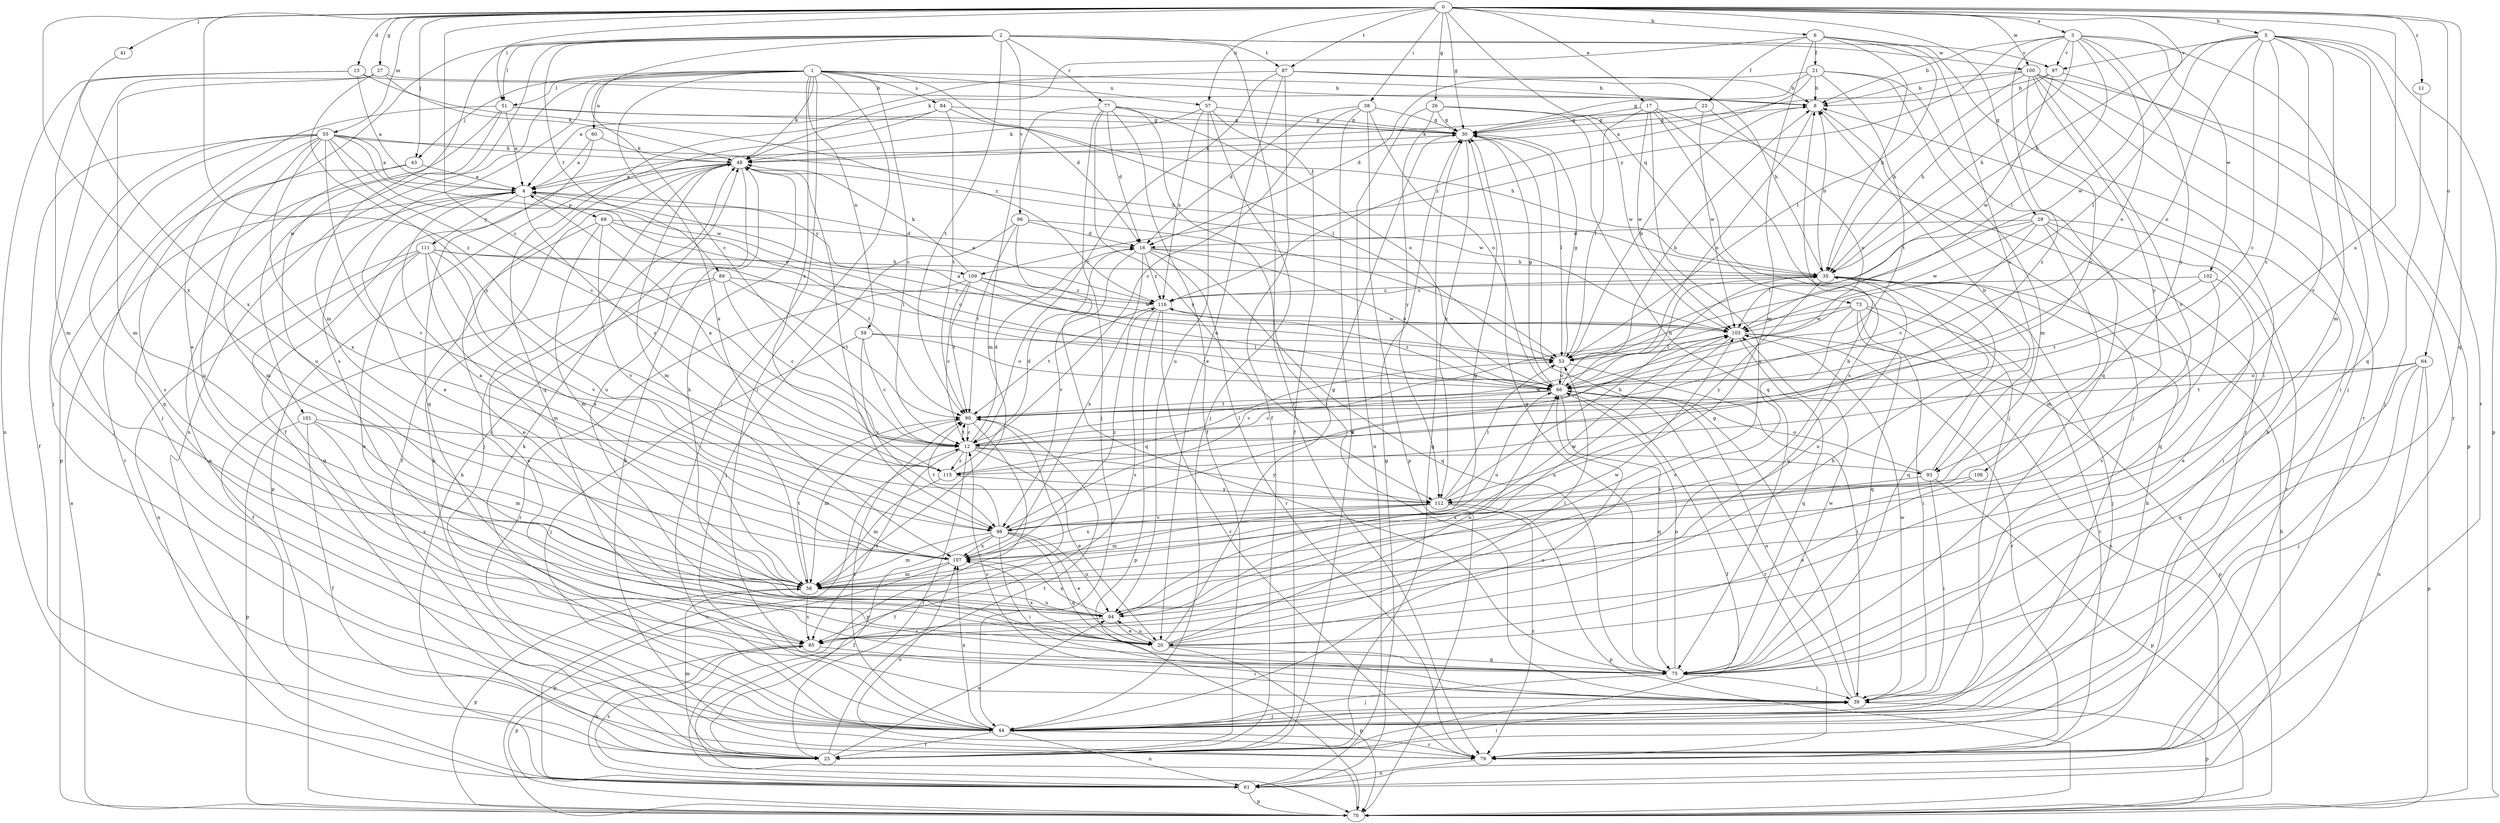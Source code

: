 strict digraph  {
0;
1;
2;
3;
4;
5;
6;
8;
11;
12;
13;
16;
17;
20;
21;
23;
25;
26;
27;
29;
30;
35;
38;
39;
41;
43;
44;
48;
51;
53;
55;
56;
57;
59;
60;
61;
64;
66;
68;
70;
73;
75;
77;
79;
84;
85;
87;
89;
90;
93;
94;
96;
97;
98;
100;
101;
102;
103;
107;
108;
109;
111;
112;
115;
116;
0 -> 3  [label=a];
0 -> 5  [label=b];
0 -> 6  [label=b];
0 -> 11  [label=c];
0 -> 12  [label=c];
0 -> 13  [label=d];
0 -> 17  [label=e];
0 -> 26  [label=g];
0 -> 27  [label=g];
0 -> 29  [label=g];
0 -> 30  [label=g];
0 -> 35  [label=h];
0 -> 38  [label=i];
0 -> 41  [label=j];
0 -> 43  [label=j];
0 -> 51  [label=l];
0 -> 55  [label=m];
0 -> 57  [label=n];
0 -> 64  [label=o];
0 -> 73  [label=q];
0 -> 75  [label=q];
0 -> 87  [label=t];
0 -> 93  [label=u];
0 -> 100  [label=w];
0 -> 107  [label=x];
0 -> 115  [label=z];
1 -> 8  [label=b];
1 -> 12  [label=c];
1 -> 16  [label=d];
1 -> 39  [label=i];
1 -> 43  [label=j];
1 -> 44  [label=j];
1 -> 48  [label=k];
1 -> 51  [label=l];
1 -> 57  [label=n];
1 -> 59  [label=n];
1 -> 60  [label=n];
1 -> 61  [label=n];
1 -> 84  [label=s];
1 -> 85  [label=s];
1 -> 107  [label=x];
1 -> 115  [label=z];
2 -> 12  [label=c];
2 -> 20  [label=e];
2 -> 51  [label=l];
2 -> 56  [label=m];
2 -> 77  [label=r];
2 -> 79  [label=r];
2 -> 87  [label=t];
2 -> 89  [label=t];
2 -> 90  [label=t];
2 -> 96  [label=v];
2 -> 97  [label=v];
2 -> 100  [label=w];
2 -> 101  [label=w];
3 -> 8  [label=b];
3 -> 35  [label=h];
3 -> 44  [label=j];
3 -> 53  [label=l];
3 -> 66  [label=o];
3 -> 97  [label=v];
3 -> 102  [label=w];
3 -> 108  [label=y];
3 -> 109  [label=y];
3 -> 115  [label=z];
4 -> 68  [label=p];
4 -> 109  [label=y];
4 -> 111  [label=y];
4 -> 115  [label=z];
5 -> 12  [label=c];
5 -> 53  [label=l];
5 -> 56  [label=m];
5 -> 66  [label=o];
5 -> 70  [label=p];
5 -> 75  [label=q];
5 -> 79  [label=r];
5 -> 97  [label=v];
5 -> 98  [label=v];
5 -> 103  [label=w];
5 -> 115  [label=z];
6 -> 21  [label=f];
6 -> 23  [label=f];
6 -> 35  [label=h];
6 -> 39  [label=i];
6 -> 48  [label=k];
6 -> 53  [label=l];
6 -> 56  [label=m];
6 -> 93  [label=u];
8 -> 30  [label=g];
8 -> 44  [label=j];
8 -> 66  [label=o];
11 -> 44  [label=j];
12 -> 16  [label=d];
12 -> 20  [label=e];
12 -> 25  [label=f];
12 -> 85  [label=s];
12 -> 90  [label=t];
12 -> 93  [label=u];
12 -> 103  [label=w];
12 -> 112  [label=y];
12 -> 115  [label=z];
13 -> 4  [label=a];
13 -> 8  [label=b];
13 -> 56  [label=m];
13 -> 61  [label=n];
13 -> 116  [label=z];
16 -> 35  [label=h];
16 -> 66  [label=o];
16 -> 75  [label=q];
16 -> 79  [label=r];
16 -> 98  [label=v];
16 -> 107  [label=x];
16 -> 116  [label=z];
17 -> 30  [label=g];
17 -> 44  [label=j];
17 -> 53  [label=l];
17 -> 79  [label=r];
17 -> 85  [label=s];
17 -> 94  [label=u];
17 -> 103  [label=w];
20 -> 30  [label=g];
20 -> 35  [label=h];
20 -> 53  [label=l];
20 -> 66  [label=o];
20 -> 70  [label=p];
20 -> 75  [label=q];
20 -> 94  [label=u];
20 -> 107  [label=x];
21 -> 8  [label=b];
21 -> 16  [label=d];
21 -> 30  [label=g];
21 -> 56  [label=m];
21 -> 75  [label=q];
21 -> 90  [label=t];
21 -> 116  [label=z];
23 -> 30  [label=g];
23 -> 48  [label=k];
23 -> 66  [label=o];
23 -> 103  [label=w];
25 -> 8  [label=b];
25 -> 30  [label=g];
25 -> 39  [label=i];
25 -> 48  [label=k];
25 -> 56  [label=m];
25 -> 90  [label=t];
25 -> 94  [label=u];
26 -> 30  [label=g];
26 -> 61  [label=n];
26 -> 75  [label=q];
26 -> 103  [label=w];
26 -> 112  [label=y];
27 -> 8  [label=b];
27 -> 44  [label=j];
27 -> 48  [label=k];
27 -> 56  [label=m];
27 -> 112  [label=y];
29 -> 12  [label=c];
29 -> 16  [label=d];
29 -> 39  [label=i];
29 -> 53  [label=l];
29 -> 56  [label=m];
29 -> 75  [label=q];
29 -> 79  [label=r];
29 -> 103  [label=w];
30 -> 48  [label=k];
30 -> 53  [label=l];
30 -> 112  [label=y];
35 -> 8  [label=b];
35 -> 44  [label=j];
35 -> 75  [label=q];
35 -> 94  [label=u];
35 -> 112  [label=y];
35 -> 116  [label=z];
38 -> 12  [label=c];
38 -> 16  [label=d];
38 -> 25  [label=f];
38 -> 30  [label=g];
38 -> 66  [label=o];
38 -> 70  [label=p];
39 -> 12  [label=c];
39 -> 30  [label=g];
39 -> 44  [label=j];
39 -> 66  [label=o];
39 -> 70  [label=p];
39 -> 103  [label=w];
41 -> 107  [label=x];
43 -> 4  [label=a];
43 -> 56  [label=m];
43 -> 79  [label=r];
44 -> 4  [label=a];
44 -> 25  [label=f];
44 -> 35  [label=h];
44 -> 48  [label=k];
44 -> 61  [label=n];
44 -> 66  [label=o];
44 -> 79  [label=r];
44 -> 90  [label=t];
44 -> 107  [label=x];
48 -> 4  [label=a];
48 -> 25  [label=f];
48 -> 44  [label=j];
48 -> 56  [label=m];
48 -> 70  [label=p];
48 -> 94  [label=u];
48 -> 98  [label=v];
48 -> 103  [label=w];
51 -> 4  [label=a];
51 -> 30  [label=g];
51 -> 35  [label=h];
51 -> 44  [label=j];
51 -> 70  [label=p];
51 -> 94  [label=u];
53 -> 4  [label=a];
53 -> 8  [label=b];
53 -> 30  [label=g];
53 -> 39  [label=i];
53 -> 66  [label=o];
55 -> 4  [label=a];
55 -> 12  [label=c];
55 -> 25  [label=f];
55 -> 35  [label=h];
55 -> 44  [label=j];
55 -> 48  [label=k];
55 -> 66  [label=o];
55 -> 75  [label=q];
55 -> 85  [label=s];
55 -> 94  [label=u];
55 -> 98  [label=v];
55 -> 103  [label=w];
55 -> 107  [label=x];
56 -> 4  [label=a];
56 -> 70  [label=p];
56 -> 85  [label=s];
56 -> 90  [label=t];
56 -> 94  [label=u];
57 -> 25  [label=f];
57 -> 30  [label=g];
57 -> 44  [label=j];
57 -> 48  [label=k];
57 -> 94  [label=u];
57 -> 116  [label=z];
59 -> 12  [label=c];
59 -> 44  [label=j];
59 -> 53  [label=l];
59 -> 66  [label=o];
59 -> 98  [label=v];
60 -> 4  [label=a];
60 -> 48  [label=k];
60 -> 75  [label=q];
61 -> 12  [label=c];
61 -> 30  [label=g];
61 -> 35  [label=h];
61 -> 48  [label=k];
61 -> 70  [label=p];
61 -> 85  [label=s];
64 -> 44  [label=j];
64 -> 61  [label=n];
64 -> 66  [label=o];
64 -> 70  [label=p];
64 -> 75  [label=q];
64 -> 90  [label=t];
66 -> 8  [label=b];
66 -> 12  [label=c];
66 -> 25  [label=f];
66 -> 30  [label=g];
66 -> 35  [label=h];
66 -> 75  [label=q];
66 -> 79  [label=r];
66 -> 90  [label=t];
66 -> 116  [label=z];
68 -> 16  [label=d];
68 -> 20  [label=e];
68 -> 56  [label=m];
68 -> 66  [label=o];
68 -> 90  [label=t];
68 -> 98  [label=v];
70 -> 4  [label=a];
70 -> 90  [label=t];
73 -> 39  [label=i];
73 -> 61  [label=n];
73 -> 75  [label=q];
73 -> 79  [label=r];
73 -> 85  [label=s];
73 -> 98  [label=v];
73 -> 103  [label=w];
75 -> 30  [label=g];
75 -> 39  [label=i];
75 -> 44  [label=j];
75 -> 66  [label=o];
75 -> 103  [label=w];
77 -> 16  [label=d];
77 -> 25  [label=f];
77 -> 30  [label=g];
77 -> 39  [label=i];
77 -> 44  [label=j];
77 -> 56  [label=m];
77 -> 66  [label=o];
77 -> 112  [label=y];
79 -> 48  [label=k];
79 -> 61  [label=n];
79 -> 107  [label=x];
84 -> 25  [label=f];
84 -> 30  [label=g];
84 -> 53  [label=l];
84 -> 75  [label=q];
84 -> 90  [label=t];
85 -> 39  [label=i];
85 -> 61  [label=n];
85 -> 70  [label=p];
87 -> 4  [label=a];
87 -> 8  [label=b];
87 -> 12  [label=c];
87 -> 20  [label=e];
87 -> 25  [label=f];
87 -> 35  [label=h];
89 -> 12  [label=c];
89 -> 20  [label=e];
89 -> 25  [label=f];
89 -> 90  [label=t];
89 -> 116  [label=z];
90 -> 12  [label=c];
90 -> 56  [label=m];
90 -> 70  [label=p];
93 -> 8  [label=b];
93 -> 39  [label=i];
93 -> 66  [label=o];
93 -> 70  [label=p];
93 -> 107  [label=x];
94 -> 8  [label=b];
94 -> 20  [label=e];
94 -> 30  [label=g];
94 -> 48  [label=k];
94 -> 85  [label=s];
94 -> 103  [label=w];
94 -> 107  [label=x];
96 -> 16  [label=d];
96 -> 44  [label=j];
96 -> 53  [label=l];
96 -> 75  [label=q];
96 -> 90  [label=t];
97 -> 8  [label=b];
97 -> 35  [label=h];
97 -> 79  [label=r];
97 -> 103  [label=w];
98 -> 20  [label=e];
98 -> 25  [label=f];
98 -> 39  [label=i];
98 -> 56  [label=m];
98 -> 75  [label=q];
98 -> 90  [label=t];
98 -> 94  [label=u];
98 -> 103  [label=w];
98 -> 107  [label=x];
100 -> 4  [label=a];
100 -> 8  [label=b];
100 -> 12  [label=c];
100 -> 35  [label=h];
100 -> 39  [label=i];
100 -> 70  [label=p];
100 -> 79  [label=r];
100 -> 98  [label=v];
100 -> 112  [label=y];
101 -> 12  [label=c];
101 -> 25  [label=f];
101 -> 56  [label=m];
101 -> 70  [label=p];
101 -> 85  [label=s];
102 -> 20  [label=e];
102 -> 85  [label=s];
102 -> 90  [label=t];
102 -> 116  [label=z];
103 -> 53  [label=l];
103 -> 70  [label=p];
103 -> 75  [label=q];
103 -> 79  [label=r];
103 -> 94  [label=u];
107 -> 4  [label=a];
107 -> 56  [label=m];
107 -> 66  [label=o];
107 -> 70  [label=p];
107 -> 103  [label=w];
107 -> 116  [label=z];
108 -> 20  [label=e];
108 -> 112  [label=y];
109 -> 12  [label=c];
109 -> 48  [label=k];
109 -> 66  [label=o];
109 -> 79  [label=r];
109 -> 90  [label=t];
109 -> 103  [label=w];
109 -> 116  [label=z];
111 -> 20  [label=e];
111 -> 35  [label=h];
111 -> 53  [label=l];
111 -> 56  [label=m];
111 -> 61  [label=n];
111 -> 75  [label=q];
111 -> 98  [label=v];
111 -> 107  [label=x];
112 -> 35  [label=h];
112 -> 53  [label=l];
112 -> 56  [label=m];
112 -> 70  [label=p];
112 -> 79  [label=r];
112 -> 98  [label=v];
112 -> 107  [label=x];
115 -> 4  [label=a];
115 -> 16  [label=d];
115 -> 53  [label=l];
115 -> 56  [label=m];
115 -> 112  [label=y];
116 -> 4  [label=a];
116 -> 70  [label=p];
116 -> 79  [label=r];
116 -> 85  [label=s];
116 -> 90  [label=t];
116 -> 103  [label=w];
}
